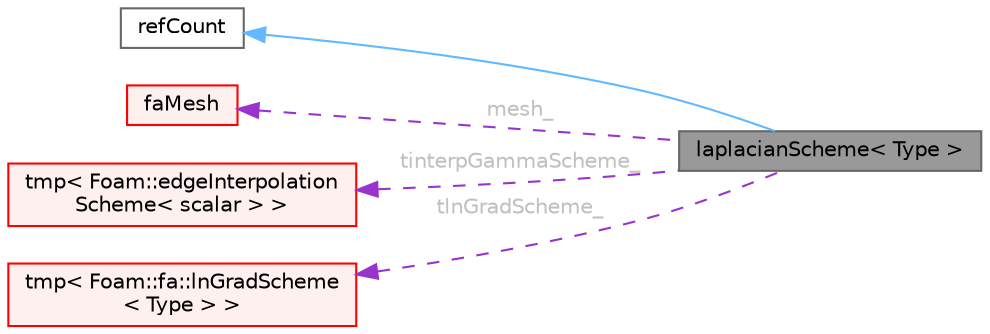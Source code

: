 digraph "laplacianScheme&lt; Type &gt;"
{
 // LATEX_PDF_SIZE
  bgcolor="transparent";
  edge [fontname=Helvetica,fontsize=10,labelfontname=Helvetica,labelfontsize=10];
  node [fontname=Helvetica,fontsize=10,shape=box,height=0.2,width=0.4];
  rankdir="LR";
  Node1 [id="Node000001",label="laplacianScheme\< Type \>",height=0.2,width=0.4,color="gray40", fillcolor="grey60", style="filled", fontcolor="black",tooltip="Abstract base class for finite area calculus laplacian schemes."];
  Node2 -> Node1 [id="edge1_Node000001_Node000002",dir="back",color="steelblue1",style="solid",tooltip=" "];
  Node2 [id="Node000002",label="refCount",height=0.2,width=0.4,color="gray40", fillcolor="white", style="filled",URL="$classFoam_1_1refCount.html",tooltip="Reference counter for various OpenFOAM components."];
  Node3 -> Node1 [id="edge2_Node000001_Node000003",dir="back",color="darkorchid3",style="dashed",tooltip=" ",label=" mesh_",fontcolor="grey" ];
  Node3 [id="Node000003",label="faMesh",height=0.2,width=0.4,color="red", fillcolor="#FFF0F0", style="filled",URL="$classFoam_1_1faMesh.html",tooltip="Finite area mesh (used for 2-D non-Euclidian finite area method) defined using a patch of faces on a ..."];
  Node37 -> Node1 [id="edge3_Node000001_Node000037",dir="back",color="darkorchid3",style="dashed",tooltip=" ",label=" tinterpGammaScheme_",fontcolor="grey" ];
  Node37 [id="Node000037",label="tmp\< Foam::edgeInterpolation\lScheme\< scalar \> \>",height=0.2,width=0.4,color="red", fillcolor="#FFF0F0", style="filled",URL="$classFoam_1_1tmp.html",tooltip=" "];
  Node39 -> Node1 [id="edge4_Node000001_Node000039",dir="back",color="darkorchid3",style="dashed",tooltip=" ",label=" tlnGradScheme_",fontcolor="grey" ];
  Node39 [id="Node000039",label="tmp\< Foam::fa::lnGradScheme\l\< Type \> \>",height=0.2,width=0.4,color="red", fillcolor="#FFF0F0", style="filled",URL="$classFoam_1_1tmp.html",tooltip=" "];
}
